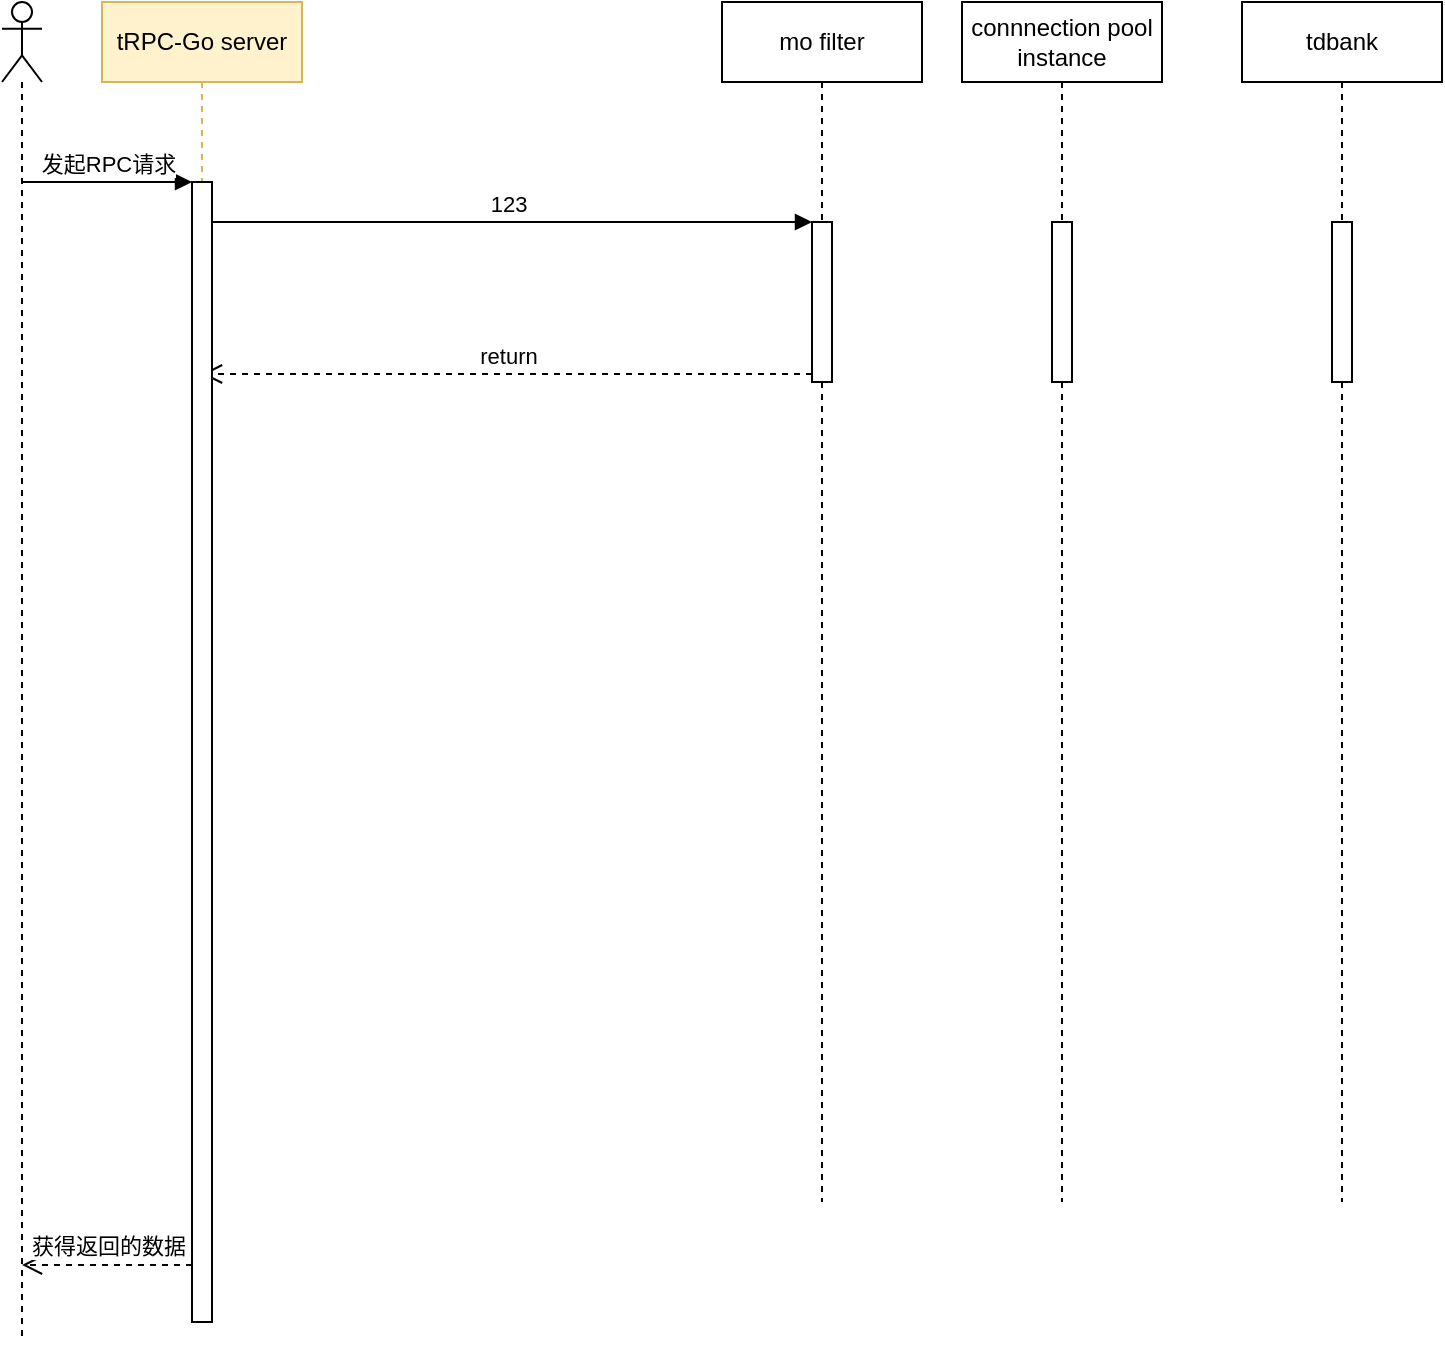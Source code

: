 <mxfile version="16.1.2" type="github">
  <diagram id="zCSFOiPsygh_4vqS5TpW" name="Page-1">
    <mxGraphModel dx="1422" dy="762" grid="1" gridSize="10" guides="1" tooltips="1" connect="1" arrows="1" fold="1" page="1" pageScale="1" pageWidth="827" pageHeight="1169" math="0" shadow="0">
      <root>
        <mxCell id="0" />
        <mxCell id="1" parent="0" />
        <mxCell id="oox1cBLgCy_c9QqVeIJp-9" value="return" style="html=1;verticalAlign=bottom;endArrow=open;dashed=1;endSize=8;exitX=0;exitY=0.95;rounded=0;" edge="1" source="oox1cBLgCy_c9QqVeIJp-7" parent="1" target="oox1cBLgCy_c9QqVeIJp-1">
          <mxGeometry relative="1" as="geometry">
            <mxPoint x="220" y="326" as="targetPoint" />
          </mxGeometry>
        </mxCell>
        <object label="123" id="oox1cBLgCy_c9QqVeIJp-8">
          <mxCell style="html=1;verticalAlign=bottom;endArrow=block;entryX=0;entryY=0;rounded=0;" edge="1" target="oox1cBLgCy_c9QqVeIJp-7" parent="1" source="oox1cBLgCy_c9QqVeIJp-1">
            <mxGeometry relative="1" as="geometry">
              <mxPoint x="170" y="180" as="sourcePoint" />
            </mxGeometry>
          </mxCell>
        </object>
        <mxCell id="oox1cBLgCy_c9QqVeIJp-1" value="tRPC-Go server" style="shape=umlLifeline;perimeter=lifelinePerimeter;whiteSpace=wrap;html=1;container=1;collapsible=0;recursiveResize=0;outlineConnect=0;fillColor=#fff2cc;strokeColor=#d6b656;" vertex="1" parent="1">
          <mxGeometry x="80" y="70" width="100" height="660" as="geometry" />
        </mxCell>
        <mxCell id="oox1cBLgCy_c9QqVeIJp-18" value="" style="html=1;points=[];perimeter=orthogonalPerimeter;" vertex="1" parent="oox1cBLgCy_c9QqVeIJp-1">
          <mxGeometry x="45" y="90" width="10" height="570" as="geometry" />
        </mxCell>
        <mxCell id="oox1cBLgCy_c9QqVeIJp-19" value="发起RPC请求" style="html=1;verticalAlign=bottom;endArrow=block;entryX=0;entryY=0;rounded=0;" edge="1" target="oox1cBLgCy_c9QqVeIJp-18" parent="oox1cBLgCy_c9QqVeIJp-1">
          <mxGeometry relative="1" as="geometry">
            <mxPoint x="-40" y="90" as="sourcePoint" />
          </mxGeometry>
        </mxCell>
        <mxCell id="oox1cBLgCy_c9QqVeIJp-2" value="mo filter" style="shape=umlLifeline;perimeter=lifelinePerimeter;whiteSpace=wrap;html=1;container=1;collapsible=0;recursiveResize=0;outlineConnect=0;" vertex="1" parent="1">
          <mxGeometry x="390" y="70" width="100" height="600" as="geometry" />
        </mxCell>
        <mxCell id="oox1cBLgCy_c9QqVeIJp-7" value="" style="html=1;points=[];perimeter=orthogonalPerimeter;" vertex="1" parent="oox1cBLgCy_c9QqVeIJp-2">
          <mxGeometry x="45" y="110" width="10" height="80" as="geometry" />
        </mxCell>
        <mxCell id="oox1cBLgCy_c9QqVeIJp-16" value="" style="shape=umlLifeline;participant=umlActor;perimeter=lifelinePerimeter;whiteSpace=wrap;html=1;container=1;collapsible=0;recursiveResize=0;verticalAlign=top;spacingTop=36;outlineConnect=0;" vertex="1" parent="1">
          <mxGeometry x="30" y="70" width="20" height="670" as="geometry" />
        </mxCell>
        <mxCell id="oox1cBLgCy_c9QqVeIJp-20" value="获得返回的数据" style="html=1;verticalAlign=bottom;endArrow=open;dashed=1;endSize=8;exitX=0;exitY=0.95;rounded=0;" edge="1" source="oox1cBLgCy_c9QqVeIJp-18" parent="1" target="oox1cBLgCy_c9QqVeIJp-16">
          <mxGeometry relative="1" as="geometry">
            <mxPoint x="40" y="236" as="targetPoint" />
          </mxGeometry>
        </mxCell>
        <mxCell id="oox1cBLgCy_c9QqVeIJp-21" value="connnection pool instance" style="shape=umlLifeline;perimeter=lifelinePerimeter;whiteSpace=wrap;html=1;container=1;collapsible=0;recursiveResize=0;outlineConnect=0;" vertex="1" parent="1">
          <mxGeometry x="510" y="70" width="100" height="600" as="geometry" />
        </mxCell>
        <mxCell id="oox1cBLgCy_c9QqVeIJp-22" value="" style="html=1;points=[];perimeter=orthogonalPerimeter;" vertex="1" parent="oox1cBLgCy_c9QqVeIJp-21">
          <mxGeometry x="45" y="110" width="10" height="80" as="geometry" />
        </mxCell>
        <mxCell id="oox1cBLgCy_c9QqVeIJp-23" value="tdbank" style="shape=umlLifeline;perimeter=lifelinePerimeter;whiteSpace=wrap;html=1;container=1;collapsible=0;recursiveResize=0;outlineConnect=0;" vertex="1" parent="1">
          <mxGeometry x="650" y="70" width="100" height="600" as="geometry" />
        </mxCell>
        <mxCell id="oox1cBLgCy_c9QqVeIJp-24" value="" style="html=1;points=[];perimeter=orthogonalPerimeter;" vertex="1" parent="oox1cBLgCy_c9QqVeIJp-23">
          <mxGeometry x="45" y="110" width="10" height="80" as="geometry" />
        </mxCell>
      </root>
    </mxGraphModel>
  </diagram>
</mxfile>
